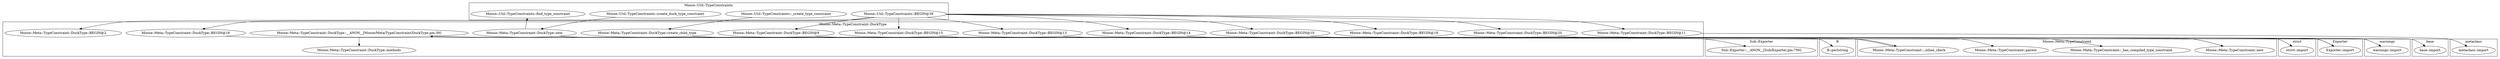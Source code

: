 digraph {
graph [overlap=false]
subgraph cluster_Moose_Meta_TypeConstraint_DuckType {
	label="Moose::Meta::TypeConstraint::DuckType";
	"Moose::Meta::TypeConstraint::DuckType::BEGIN@16";
	"Moose::Meta::TypeConstraint::DuckType::methods";
	"Moose::Meta::TypeConstraint::DuckType::__ANON__[Moose/Meta/TypeConstraint/DuckType.pm:39]";
	"Moose::Meta::TypeConstraint::DuckType::BEGIN@9";
	"Moose::Meta::TypeConstraint::DuckType::create_child_type";
	"Moose::Meta::TypeConstraint::DuckType::BEGIN@15";
	"Moose::Meta::TypeConstraint::DuckType::BEGIN@14";
	"Moose::Meta::TypeConstraint::DuckType::new";
	"Moose::Meta::TypeConstraint::DuckType::BEGIN@10";
	"Moose::Meta::TypeConstraint::DuckType::BEGIN@2";
	"Moose::Meta::TypeConstraint::DuckType::BEGIN@20";
	"Moose::Meta::TypeConstraint::DuckType::BEGIN@13";
	"Moose::Meta::TypeConstraint::DuckType::BEGIN@11";
	"Moose::Meta::TypeConstraint::DuckType::BEGIN@18";
}
subgraph cluster_metaclass {
	label="metaclass";
	"metaclass::import";
}
subgraph cluster_warnings {
	label="warnings";
	"warnings::import";
}
subgraph cluster_base {
	label="base";
	"base::import";
}
subgraph cluster_Exporter {
	label="Exporter";
	"Exporter::import";
}
subgraph cluster_B {
	label="B";
	"B::perlstring";
}
subgraph cluster_Moose_Meta_TypeConstraint {
	label="Moose::Meta::TypeConstraint";
	"Moose::Meta::TypeConstraint::_has_compiled_type_constraint";
	"Moose::Meta::TypeConstraint::_inline_check";
	"Moose::Meta::TypeConstraint::parent";
	"Moose::Meta::TypeConstraint::new";
}
subgraph cluster_Moose_Util_TypeConstraints {
	label="Moose::Util::TypeConstraints";
	"Moose::Util::TypeConstraints::create_duck_type_constraint";
	"Moose::Util::TypeConstraints::BEGIN@39";
	"Moose::Util::TypeConstraints::_create_type_constraint";
	"Moose::Util::TypeConstraints::find_type_constraint";
}
subgraph cluster_Sub_Exporter {
	label="Sub::Exporter";
	"Sub::Exporter::__ANON__[Sub/Exporter.pm:756]";
}
subgraph cluster_strict {
	label="strict";
	"strict::import";
}
"Moose::Meta::TypeConstraint::DuckType::new" -> "Moose::Util::TypeConstraints::find_type_constraint";
"Moose::Util::TypeConstraints::BEGIN@39" -> "Moose::Meta::TypeConstraint::DuckType::BEGIN@2";
"Moose::Util::TypeConstraints::BEGIN@39" -> "Moose::Meta::TypeConstraint::DuckType::BEGIN@9";
"Moose::Util::TypeConstraints::_create_type_constraint" -> "Moose::Meta::TypeConstraint::DuckType::create_child_type";
"Moose::Util::TypeConstraints::BEGIN@39" -> "Moose::Meta::TypeConstraint::DuckType::BEGIN@16";
"Moose::Meta::TypeConstraint::_inline_check" -> "Moose::Meta::TypeConstraint::DuckType::__ANON__[Moose/Meta/TypeConstraint/DuckType.pm:39]";
"Moose::Util::TypeConstraints::create_duck_type_constraint" -> "Moose::Meta::TypeConstraint::DuckType::new";
"Moose::Util::TypeConstraints::BEGIN@39" -> "Moose::Meta::TypeConstraint::DuckType::BEGIN@14";
"Moose::Meta::TypeConstraint::DuckType::BEGIN@11" -> "metaclass::import";
"Moose::Util::TypeConstraints::BEGIN@39" -> "Moose::Meta::TypeConstraint::DuckType::BEGIN@20";
"Moose::Meta::TypeConstraint::DuckType::BEGIN@16" -> "Sub::Exporter::__ANON__[Sub/Exporter.pm:756]";
"Moose::Meta::TypeConstraint::DuckType::__ANON__[Moose/Meta/TypeConstraint/DuckType.pm:39]" -> "Moose::Meta::TypeConstraint::DuckType::methods";
"Moose::Meta::TypeConstraint::DuckType::BEGIN@9" -> "strict::import";
"Moose::Util::TypeConstraints::BEGIN@39" -> "Moose::Meta::TypeConstraint::DuckType::BEGIN@11";
"Moose::Util::TypeConstraints::BEGIN@39" -> "Moose::Meta::TypeConstraint::DuckType::BEGIN@13";
"Moose::Meta::TypeConstraint::DuckType::BEGIN@14" -> "Exporter::import";
"Moose::Meta::TypeConstraint::DuckType::BEGIN@15" -> "Exporter::import";
"Moose::Meta::TypeConstraint::DuckType::BEGIN@13" -> "Exporter::import";
"Moose::Meta::TypeConstraint::DuckType::BEGIN@20" -> "base::import";
"Moose::Util::TypeConstraints::BEGIN@39" -> "Moose::Meta::TypeConstraint::DuckType::BEGIN@18";
"Moose::Meta::TypeConstraint::DuckType::BEGIN@10" -> "warnings::import";
"Moose::Meta::TypeConstraint::DuckType::new" -> "Moose::Meta::TypeConstraint::_has_compiled_type_constraint";
"Moose::Meta::TypeConstraint::DuckType::__ANON__[Moose/Meta/TypeConstraint/DuckType.pm:39]" -> "Moose::Meta::TypeConstraint::parent";
"Moose::Meta::TypeConstraint::DuckType::__ANON__[Moose/Meta/TypeConstraint/DuckType.pm:39]" -> "Moose::Meta::TypeConstraint::_inline_check";
"Moose::Meta::TypeConstraint::DuckType::__ANON__[Moose/Meta/TypeConstraint/DuckType.pm:39]" -> "B::perlstring";
"Moose::Util::TypeConstraints::BEGIN@39" -> "Moose::Meta::TypeConstraint::DuckType::BEGIN@15";
"Moose::Util::TypeConstraints::BEGIN@39" -> "Moose::Meta::TypeConstraint::DuckType::BEGIN@10";
"Moose::Meta::TypeConstraint::DuckType::create_child_type" -> "Moose::Meta::TypeConstraint::new";
"Moose::Meta::TypeConstraint::DuckType::new" -> "Moose::Meta::TypeConstraint::new";
}
